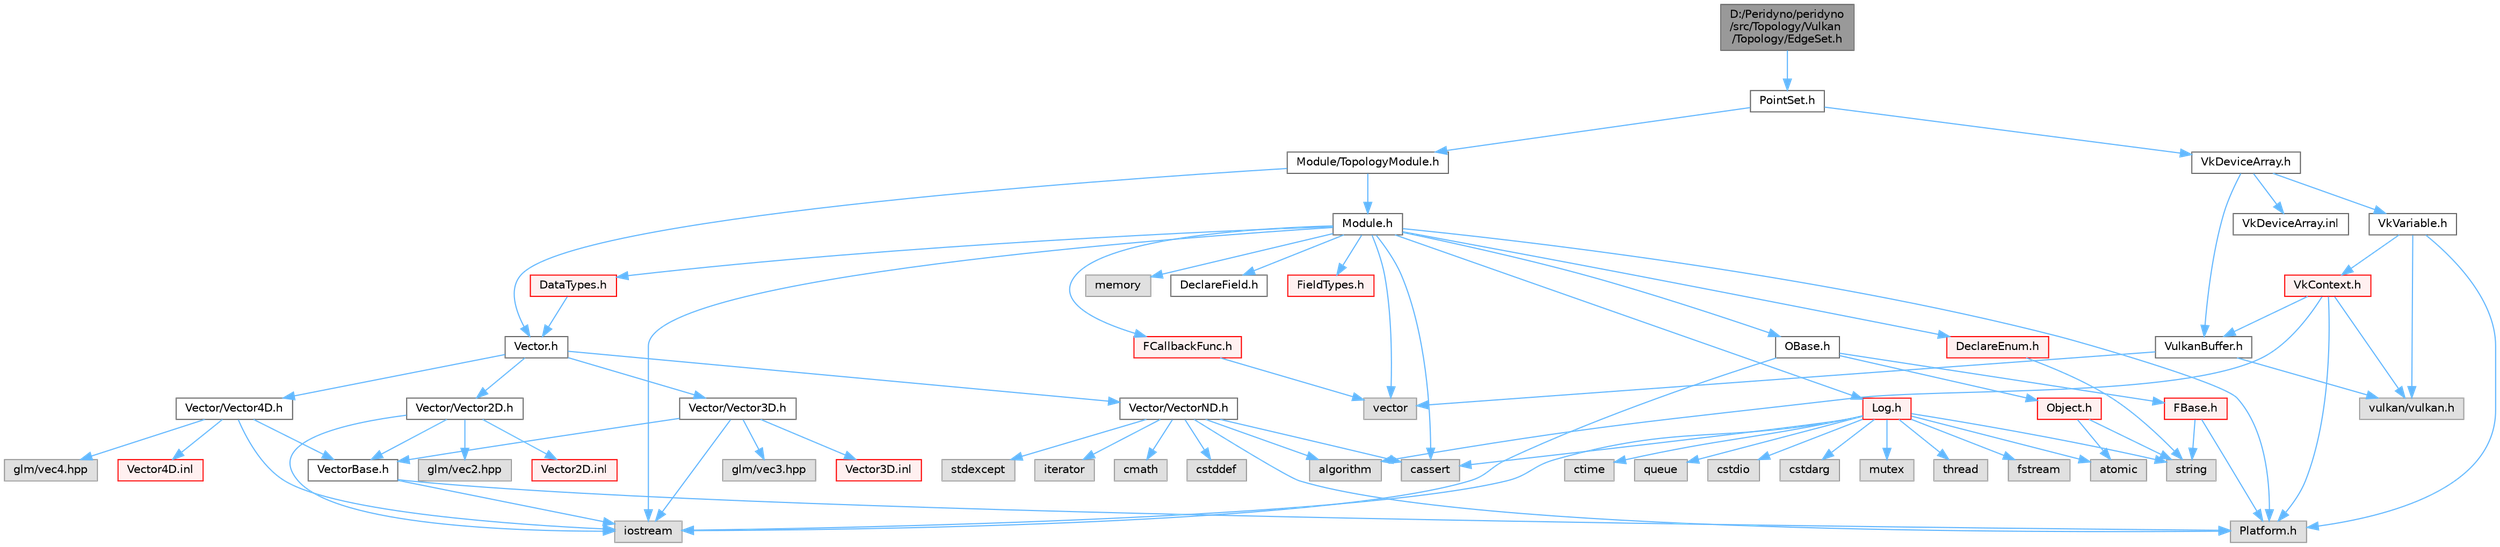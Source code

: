 digraph "D:/Peridyno/peridyno/src/Topology/Vulkan/Topology/EdgeSet.h"
{
 // LATEX_PDF_SIZE
  bgcolor="transparent";
  edge [fontname=Helvetica,fontsize=10,labelfontname=Helvetica,labelfontsize=10];
  node [fontname=Helvetica,fontsize=10,shape=box,height=0.2,width=0.4];
  Node1 [id="Node000001",label="D:/Peridyno/peridyno\l/src/Topology/Vulkan\l/Topology/EdgeSet.h",height=0.2,width=0.4,color="gray40", fillcolor="grey60", style="filled", fontcolor="black",tooltip=" "];
  Node1 -> Node2 [id="edge1_Node000001_Node000002",color="steelblue1",style="solid",tooltip=" "];
  Node2 [id="Node000002",label="PointSet.h",height=0.2,width=0.4,color="grey40", fillcolor="white", style="filled",URL="$_vulkan_2_topology_2_point_set_8h.html",tooltip=" "];
  Node2 -> Node3 [id="edge2_Node000002_Node000003",color="steelblue1",style="solid",tooltip=" "];
  Node3 [id="Node000003",label="Module/TopologyModule.h",height=0.2,width=0.4,color="grey40", fillcolor="white", style="filled",URL="$_topology_module_8h.html",tooltip=" "];
  Node3 -> Node4 [id="edge3_Node000003_Node000004",color="steelblue1",style="solid",tooltip=" "];
  Node4 [id="Node000004",label="Vector.h",height=0.2,width=0.4,color="grey40", fillcolor="white", style="filled",URL="$_vector_8h.html",tooltip=" "];
  Node4 -> Node5 [id="edge4_Node000004_Node000005",color="steelblue1",style="solid",tooltip=" "];
  Node5 [id="Node000005",label="Vector/Vector2D.h",height=0.2,width=0.4,color="grey40", fillcolor="white", style="filled",URL="$_vector2_d_8h.html",tooltip=" "];
  Node5 -> Node6 [id="edge5_Node000005_Node000006",color="steelblue1",style="solid",tooltip=" "];
  Node6 [id="Node000006",label="glm/vec2.hpp",height=0.2,width=0.4,color="grey60", fillcolor="#E0E0E0", style="filled",tooltip=" "];
  Node5 -> Node7 [id="edge6_Node000005_Node000007",color="steelblue1",style="solid",tooltip=" "];
  Node7 [id="Node000007",label="iostream",height=0.2,width=0.4,color="grey60", fillcolor="#E0E0E0", style="filled",tooltip=" "];
  Node5 -> Node8 [id="edge7_Node000005_Node000008",color="steelblue1",style="solid",tooltip=" "];
  Node8 [id="Node000008",label="VectorBase.h",height=0.2,width=0.4,color="grey40", fillcolor="white", style="filled",URL="$_vector_base_8h.html",tooltip=" "];
  Node8 -> Node7 [id="edge8_Node000008_Node000007",color="steelblue1",style="solid",tooltip=" "];
  Node8 -> Node9 [id="edge9_Node000008_Node000009",color="steelblue1",style="solid",tooltip=" "];
  Node9 [id="Node000009",label="Platform.h",height=0.2,width=0.4,color="grey60", fillcolor="#E0E0E0", style="filled",tooltip=" "];
  Node5 -> Node10 [id="edge10_Node000005_Node000010",color="steelblue1",style="solid",tooltip=" "];
  Node10 [id="Node000010",label="Vector2D.inl",height=0.2,width=0.4,color="red", fillcolor="#FFF0F0", style="filled",URL="$_vector2_d_8inl.html",tooltip=" "];
  Node4 -> Node13 [id="edge11_Node000004_Node000013",color="steelblue1",style="solid",tooltip=" "];
  Node13 [id="Node000013",label="Vector/Vector3D.h",height=0.2,width=0.4,color="grey40", fillcolor="white", style="filled",URL="$_vector3_d_8h.html",tooltip=" "];
  Node13 -> Node14 [id="edge12_Node000013_Node000014",color="steelblue1",style="solid",tooltip=" "];
  Node14 [id="Node000014",label="glm/vec3.hpp",height=0.2,width=0.4,color="grey60", fillcolor="#E0E0E0", style="filled",tooltip=" "];
  Node13 -> Node7 [id="edge13_Node000013_Node000007",color="steelblue1",style="solid",tooltip=" "];
  Node13 -> Node8 [id="edge14_Node000013_Node000008",color="steelblue1",style="solid",tooltip=" "];
  Node13 -> Node15 [id="edge15_Node000013_Node000015",color="steelblue1",style="solid",tooltip=" "];
  Node15 [id="Node000015",label="Vector3D.inl",height=0.2,width=0.4,color="red", fillcolor="#FFF0F0", style="filled",URL="$_vector3_d_8inl.html",tooltip=" "];
  Node4 -> Node16 [id="edge16_Node000004_Node000016",color="steelblue1",style="solid",tooltip=" "];
  Node16 [id="Node000016",label="Vector/Vector4D.h",height=0.2,width=0.4,color="grey40", fillcolor="white", style="filled",URL="$_vector4_d_8h.html",tooltip=" "];
  Node16 -> Node17 [id="edge17_Node000016_Node000017",color="steelblue1",style="solid",tooltip=" "];
  Node17 [id="Node000017",label="glm/vec4.hpp",height=0.2,width=0.4,color="grey60", fillcolor="#E0E0E0", style="filled",tooltip=" "];
  Node16 -> Node7 [id="edge18_Node000016_Node000007",color="steelblue1",style="solid",tooltip=" "];
  Node16 -> Node8 [id="edge19_Node000016_Node000008",color="steelblue1",style="solid",tooltip=" "];
  Node16 -> Node18 [id="edge20_Node000016_Node000018",color="steelblue1",style="solid",tooltip=" "];
  Node18 [id="Node000018",label="Vector4D.inl",height=0.2,width=0.4,color="red", fillcolor="#FFF0F0", style="filled",URL="$_vector4_d_8inl.html",tooltip=" "];
  Node4 -> Node19 [id="edge21_Node000004_Node000019",color="steelblue1",style="solid",tooltip=" "];
  Node19 [id="Node000019",label="Vector/VectorND.h",height=0.2,width=0.4,color="grey40", fillcolor="white", style="filled",URL="$_vector_n_d_8h.html",tooltip=" "];
  Node19 -> Node20 [id="edge22_Node000019_Node000020",color="steelblue1",style="solid",tooltip=" "];
  Node20 [id="Node000020",label="cstddef",height=0.2,width=0.4,color="grey60", fillcolor="#E0E0E0", style="filled",tooltip=" "];
  Node19 -> Node21 [id="edge23_Node000019_Node000021",color="steelblue1",style="solid",tooltip=" "];
  Node21 [id="Node000021",label="stdexcept",height=0.2,width=0.4,color="grey60", fillcolor="#E0E0E0", style="filled",tooltip=" "];
  Node19 -> Node22 [id="edge24_Node000019_Node000022",color="steelblue1",style="solid",tooltip=" "];
  Node22 [id="Node000022",label="iterator",height=0.2,width=0.4,color="grey60", fillcolor="#E0E0E0", style="filled",tooltip=" "];
  Node19 -> Node23 [id="edge25_Node000019_Node000023",color="steelblue1",style="solid",tooltip=" "];
  Node23 [id="Node000023",label="algorithm",height=0.2,width=0.4,color="grey60", fillcolor="#E0E0E0", style="filled",tooltip=" "];
  Node19 -> Node24 [id="edge26_Node000019_Node000024",color="steelblue1",style="solid",tooltip=" "];
  Node24 [id="Node000024",label="cmath",height=0.2,width=0.4,color="grey60", fillcolor="#E0E0E0", style="filled",tooltip=" "];
  Node19 -> Node25 [id="edge27_Node000019_Node000025",color="steelblue1",style="solid",tooltip=" "];
  Node25 [id="Node000025",label="cassert",height=0.2,width=0.4,color="grey60", fillcolor="#E0E0E0", style="filled",tooltip=" "];
  Node19 -> Node9 [id="edge28_Node000019_Node000009",color="steelblue1",style="solid",tooltip=" "];
  Node3 -> Node26 [id="edge29_Node000003_Node000026",color="steelblue1",style="solid",tooltip=" "];
  Node26 [id="Node000026",label="Module.h",height=0.2,width=0.4,color="grey40", fillcolor="white", style="filled",URL="$_module_8h.html",tooltip=" "];
  Node26 -> Node9 [id="edge30_Node000026_Node000009",color="steelblue1",style="solid",tooltip=" "];
  Node26 -> Node27 [id="edge31_Node000026_Node000027",color="steelblue1",style="solid",tooltip=" "];
  Node27 [id="Node000027",label="memory",height=0.2,width=0.4,color="grey60", fillcolor="#E0E0E0", style="filled",tooltip=" "];
  Node26 -> Node28 [id="edge32_Node000026_Node000028",color="steelblue1",style="solid",tooltip=" "];
  Node28 [id="Node000028",label="vector",height=0.2,width=0.4,color="grey60", fillcolor="#E0E0E0", style="filled",tooltip=" "];
  Node26 -> Node25 [id="edge33_Node000026_Node000025",color="steelblue1",style="solid",tooltip=" "];
  Node26 -> Node7 [id="edge34_Node000026_Node000007",color="steelblue1",style="solid",tooltip=" "];
  Node26 -> Node29 [id="edge35_Node000026_Node000029",color="steelblue1",style="solid",tooltip=" "];
  Node29 [id="Node000029",label="OBase.h",height=0.2,width=0.4,color="grey40", fillcolor="white", style="filled",URL="$_o_base_8h.html",tooltip=" "];
  Node29 -> Node7 [id="edge36_Node000029_Node000007",color="steelblue1",style="solid",tooltip=" "];
  Node29 -> Node30 [id="edge37_Node000029_Node000030",color="steelblue1",style="solid",tooltip=" "];
  Node30 [id="Node000030",label="FBase.h",height=0.2,width=0.4,color="red", fillcolor="#FFF0F0", style="filled",URL="$_f_base_8h.html",tooltip=" "];
  Node30 -> Node9 [id="edge38_Node000030_Node000009",color="steelblue1",style="solid",tooltip=" "];
  Node30 -> Node33 [id="edge39_Node000030_Node000033",color="steelblue1",style="solid",tooltip=" "];
  Node33 [id="Node000033",label="string",height=0.2,width=0.4,color="grey60", fillcolor="#E0E0E0", style="filled",tooltip=" "];
  Node29 -> Node36 [id="edge40_Node000029_Node000036",color="steelblue1",style="solid",tooltip=" "];
  Node36 [id="Node000036",label="Object.h",height=0.2,width=0.4,color="red", fillcolor="#FFF0F0", style="filled",URL="$_object_8h.html",tooltip=" "];
  Node36 -> Node33 [id="edge41_Node000036_Node000033",color="steelblue1",style="solid",tooltip=" "];
  Node36 -> Node37 [id="edge42_Node000036_Node000037",color="steelblue1",style="solid",tooltip=" "];
  Node37 [id="Node000037",label="atomic",height=0.2,width=0.4,color="grey60", fillcolor="#E0E0E0", style="filled",tooltip=" "];
  Node26 -> Node39 [id="edge43_Node000026_Node000039",color="steelblue1",style="solid",tooltip=" "];
  Node39 [id="Node000039",label="Log.h",height=0.2,width=0.4,color="red", fillcolor="#FFF0F0", style="filled",URL="$_log_8h.html",tooltip=" "];
  Node39 -> Node40 [id="edge44_Node000039_Node000040",color="steelblue1",style="solid",tooltip=" "];
  Node40 [id="Node000040",label="mutex",height=0.2,width=0.4,color="grey60", fillcolor="#E0E0E0", style="filled",tooltip=" "];
  Node39 -> Node41 [id="edge45_Node000039_Node000041",color="steelblue1",style="solid",tooltip=" "];
  Node41 [id="Node000041",label="thread",height=0.2,width=0.4,color="grey60", fillcolor="#E0E0E0", style="filled",tooltip=" "];
  Node39 -> Node33 [id="edge46_Node000039_Node000033",color="steelblue1",style="solid",tooltip=" "];
  Node39 -> Node42 [id="edge47_Node000039_Node000042",color="steelblue1",style="solid",tooltip=" "];
  Node42 [id="Node000042",label="fstream",height=0.2,width=0.4,color="grey60", fillcolor="#E0E0E0", style="filled",tooltip=" "];
  Node39 -> Node7 [id="edge48_Node000039_Node000007",color="steelblue1",style="solid",tooltip=" "];
  Node39 -> Node43 [id="edge49_Node000039_Node000043",color="steelblue1",style="solid",tooltip=" "];
  Node43 [id="Node000043",label="ctime",height=0.2,width=0.4,color="grey60", fillcolor="#E0E0E0", style="filled",tooltip=" "];
  Node39 -> Node44 [id="edge50_Node000039_Node000044",color="steelblue1",style="solid",tooltip=" "];
  Node44 [id="Node000044",label="queue",height=0.2,width=0.4,color="grey60", fillcolor="#E0E0E0", style="filled",tooltip=" "];
  Node39 -> Node45 [id="edge51_Node000039_Node000045",color="steelblue1",style="solid",tooltip=" "];
  Node45 [id="Node000045",label="cstdio",height=0.2,width=0.4,color="grey60", fillcolor="#E0E0E0", style="filled",tooltip=" "];
  Node39 -> Node25 [id="edge52_Node000039_Node000025",color="steelblue1",style="solid",tooltip=" "];
  Node39 -> Node46 [id="edge53_Node000039_Node000046",color="steelblue1",style="solid",tooltip=" "];
  Node46 [id="Node000046",label="cstdarg",height=0.2,width=0.4,color="grey60", fillcolor="#E0E0E0", style="filled",tooltip=" "];
  Node39 -> Node37 [id="edge54_Node000039_Node000037",color="steelblue1",style="solid",tooltip=" "];
  Node26 -> Node48 [id="edge55_Node000026_Node000048",color="steelblue1",style="solid",tooltip=" "];
  Node48 [id="Node000048",label="DataTypes.h",height=0.2,width=0.4,color="red", fillcolor="#FFF0F0", style="filled",URL="$_data_types_8h.html",tooltip=" "];
  Node48 -> Node4 [id="edge56_Node000048_Node000004",color="steelblue1",style="solid",tooltip=" "];
  Node26 -> Node70 [id="edge57_Node000026_Node000070",color="steelblue1",style="solid",tooltip=" "];
  Node70 [id="Node000070",label="DeclareEnum.h",height=0.2,width=0.4,color="red", fillcolor="#FFF0F0", style="filled",URL="$_declare_enum_8h.html",tooltip=" "];
  Node70 -> Node33 [id="edge58_Node000070_Node000033",color="steelblue1",style="solid",tooltip=" "];
  Node26 -> Node85 [id="edge59_Node000026_Node000085",color="steelblue1",style="solid",tooltip=" "];
  Node85 [id="Node000085",label="DeclareField.h",height=0.2,width=0.4,color="grey40", fillcolor="white", style="filled",URL="$_declare_field_8h.html",tooltip=" "];
  Node26 -> Node86 [id="edge60_Node000026_Node000086",color="steelblue1",style="solid",tooltip=" "];
  Node86 [id="Node000086",label="FCallbackFunc.h",height=0.2,width=0.4,color="red", fillcolor="#FFF0F0", style="filled",URL="$_f_callback_func_8h.html",tooltip=" "];
  Node86 -> Node28 [id="edge61_Node000086_Node000028",color="steelblue1",style="solid",tooltip=" "];
  Node26 -> Node87 [id="edge62_Node000026_Node000087",color="steelblue1",style="solid",tooltip=" "];
  Node87 [id="Node000087",label="FieldTypes.h",height=0.2,width=0.4,color="red", fillcolor="#FFF0F0", style="filled",URL="$_field_types_8h.html",tooltip=" "];
  Node2 -> Node89 [id="edge63_Node000002_Node000089",color="steelblue1",style="solid",tooltip=" "];
  Node89 [id="Node000089",label="VkDeviceArray.h",height=0.2,width=0.4,color="grey40", fillcolor="white", style="filled",URL="$_vk_device_array_8h.html",tooltip=" "];
  Node89 -> Node90 [id="edge64_Node000089_Node000090",color="steelblue1",style="solid",tooltip=" "];
  Node90 [id="Node000090",label="VkVariable.h",height=0.2,width=0.4,color="grey40", fillcolor="white", style="filled",URL="$_vk_variable_8h.html",tooltip=" "];
  Node90 -> Node9 [id="edge65_Node000090_Node000009",color="steelblue1",style="solid",tooltip=" "];
  Node90 -> Node91 [id="edge66_Node000090_Node000091",color="steelblue1",style="solid",tooltip=" "];
  Node91 [id="Node000091",label="vulkan/vulkan.h",height=0.2,width=0.4,color="grey60", fillcolor="#E0E0E0", style="filled",tooltip=" "];
  Node90 -> Node92 [id="edge67_Node000090_Node000092",color="steelblue1",style="solid",tooltip=" "];
  Node92 [id="Node000092",label="VkContext.h",height=0.2,width=0.4,color="red", fillcolor="#FFF0F0", style="filled",URL="$_vk_context_8h.html",tooltip=" "];
  Node92 -> Node9 [id="edge68_Node000092_Node000009",color="steelblue1",style="solid",tooltip=" "];
  Node92 -> Node93 [id="edge69_Node000092_Node000093",color="steelblue1",style="solid",tooltip=" "];
  Node93 [id="Node000093",label="VulkanBuffer.h",height=0.2,width=0.4,color="grey40", fillcolor="white", style="filled",URL="$_vulkan_buffer_8h.html",tooltip=" "];
  Node93 -> Node28 [id="edge70_Node000093_Node000028",color="steelblue1",style="solid",tooltip=" "];
  Node93 -> Node91 [id="edge71_Node000093_Node000091",color="steelblue1",style="solid",tooltip=" "];
  Node92 -> Node91 [id="edge72_Node000092_Node000091",color="steelblue1",style="solid",tooltip=" "];
  Node92 -> Node23 [id="edge73_Node000092_Node000023",color="steelblue1",style="solid",tooltip=" "];
  Node89 -> Node93 [id="edge74_Node000089_Node000093",color="steelblue1",style="solid",tooltip=" "];
  Node89 -> Node100 [id="edge75_Node000089_Node000100",color="steelblue1",style="solid",tooltip=" "];
  Node100 [id="Node000100",label="VkDeviceArray.inl",height=0.2,width=0.4,color="grey40", fillcolor="white", style="filled",URL="$_vk_device_array_8inl.html",tooltip=" "];
}
